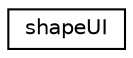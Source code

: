 digraph "圖形化之類別階層"
{
 // LATEX_PDF_SIZE
  edge [fontname="Helvetica",fontsize="10",labelfontname="Helvetica",labelfontsize="10"];
  node [fontname="Helvetica",fontsize="10",shape=record];
  rankdir="LR";
  Node0 [label="shapeUI",height=0.2,width=0.4,color="black", fillcolor="white", style="filled",URL="$classShapeLib_1_1VShape_1_1shapeUI.html",tooltip="定義一個UI項目"];
}
